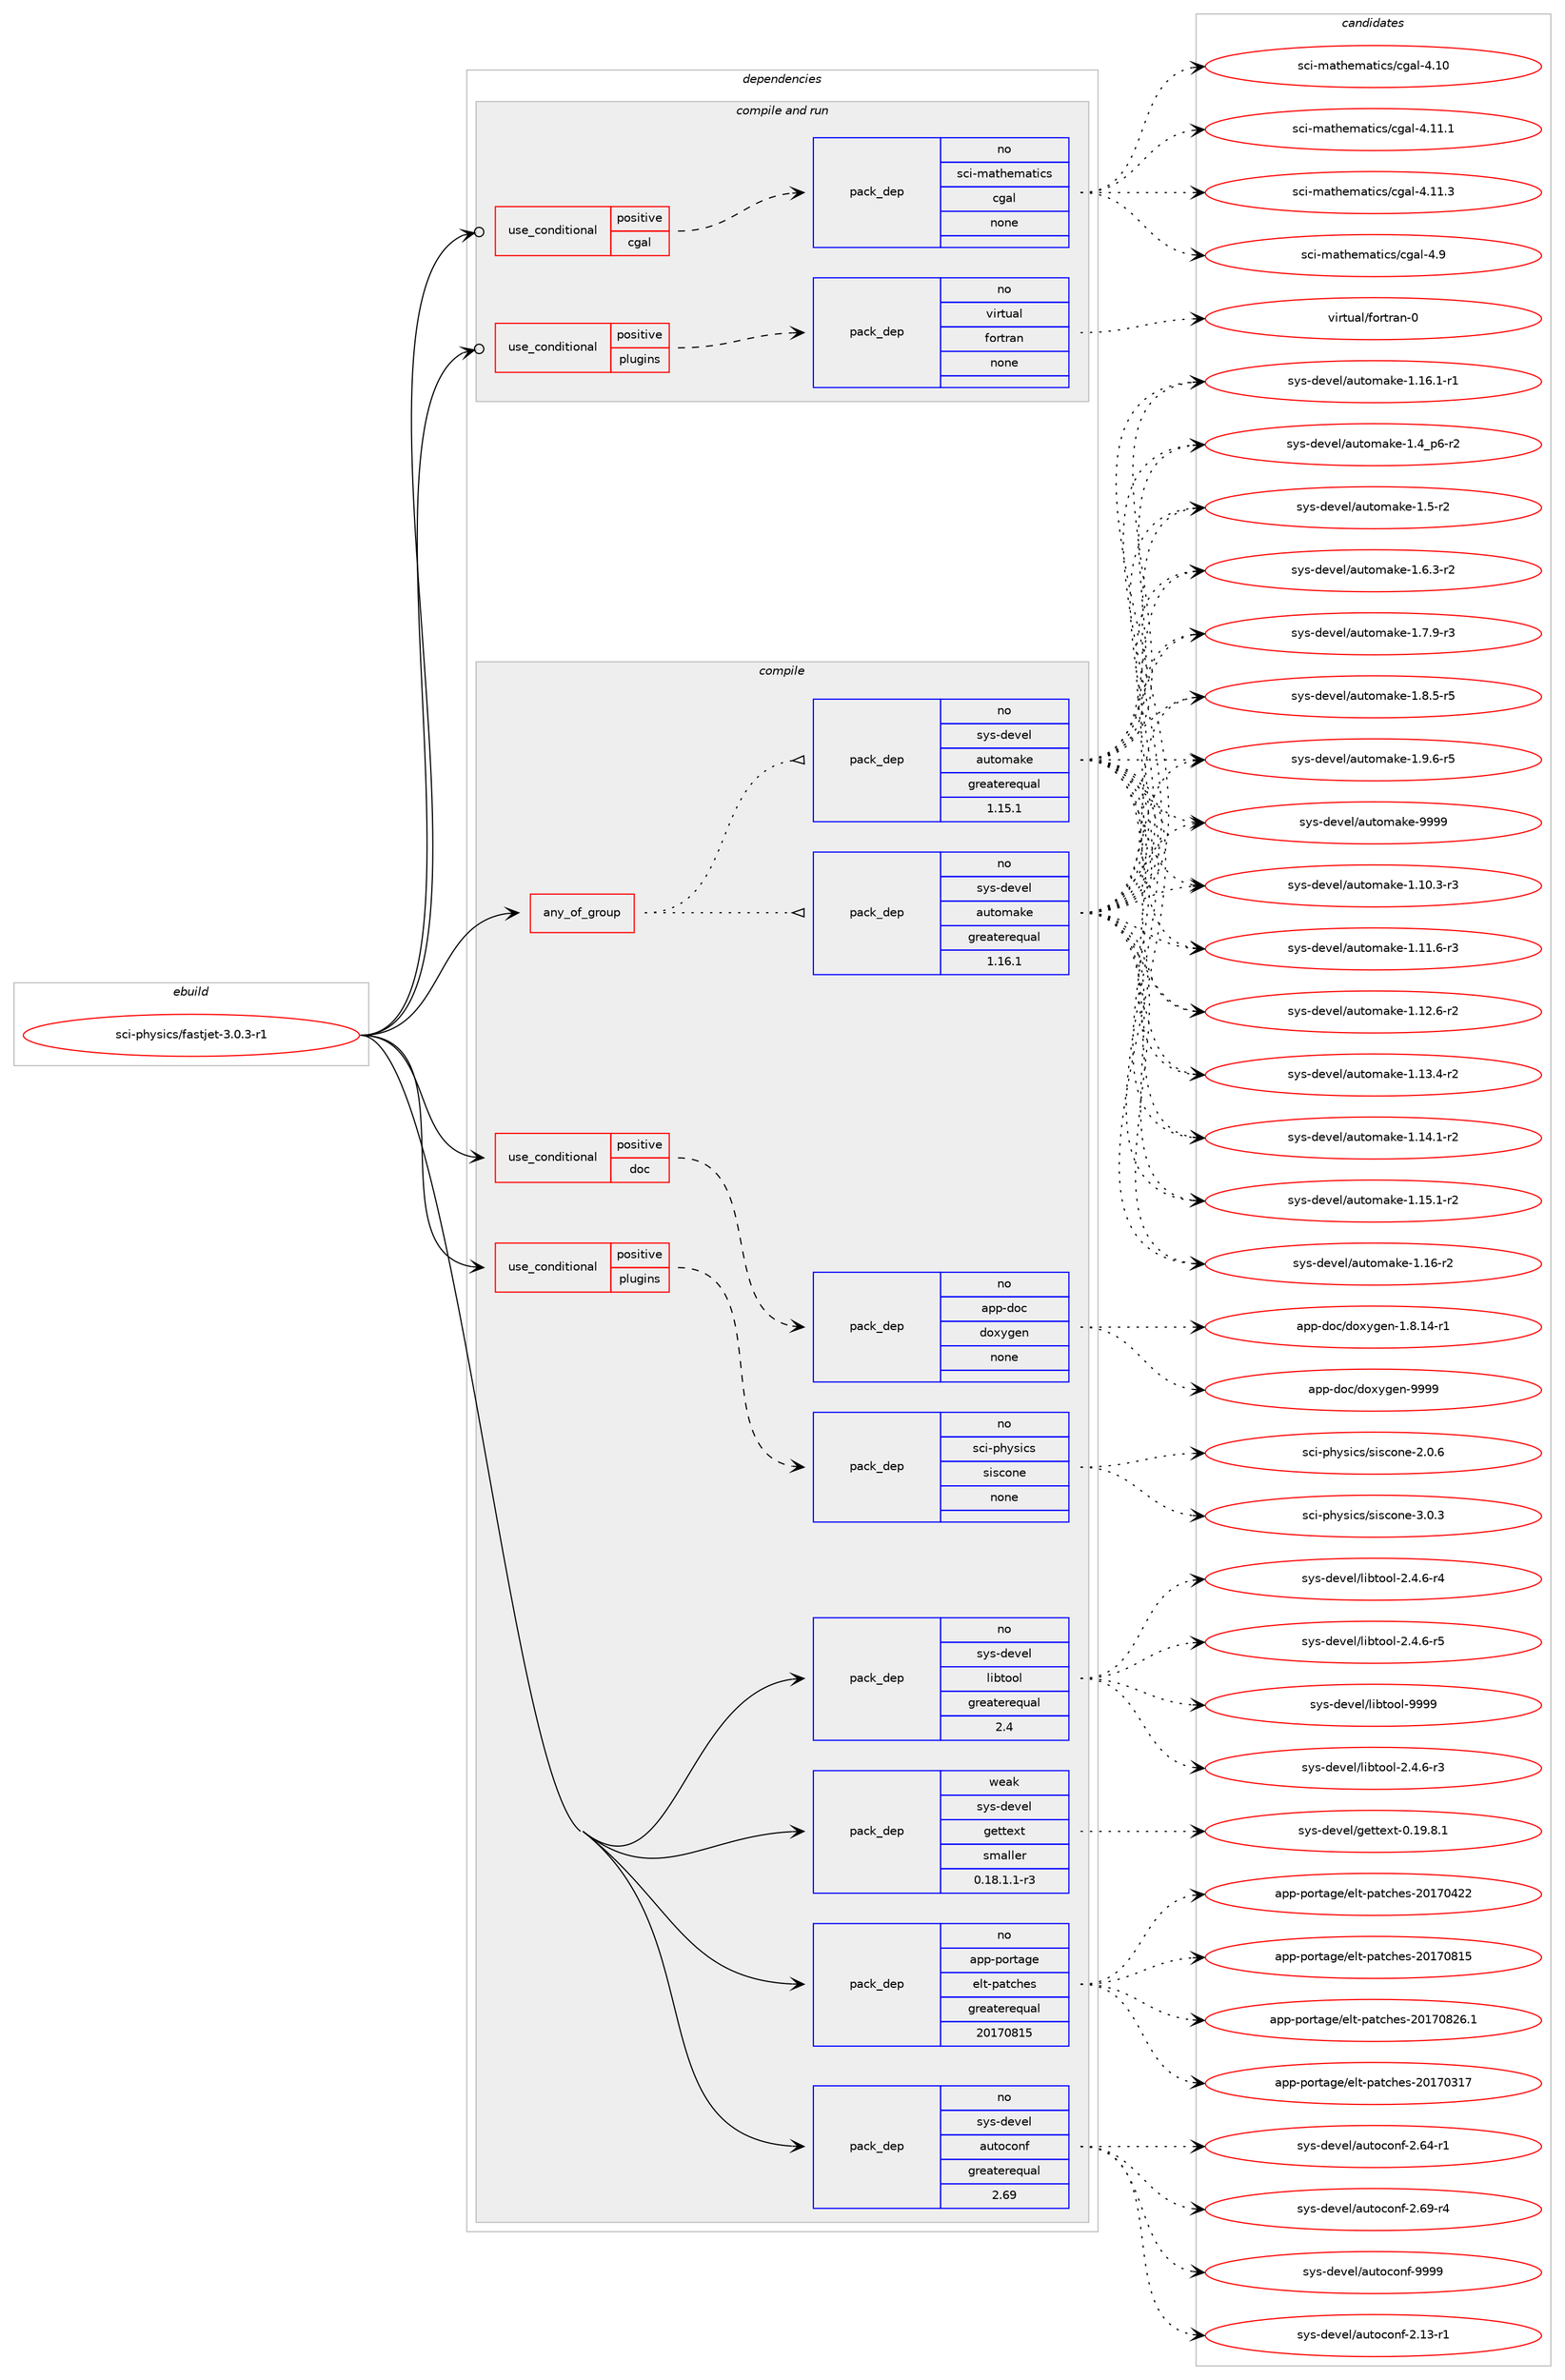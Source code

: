 digraph prolog {

# *************
# Graph options
# *************

newrank=true;
concentrate=true;
compound=true;
graph [rankdir=LR,fontname=Helvetica,fontsize=10,ranksep=1.5];#, ranksep=2.5, nodesep=0.2];
edge  [arrowhead=vee];
node  [fontname=Helvetica,fontsize=10];

# **********
# The ebuild
# **********

subgraph cluster_leftcol {
color=gray;
rank=same;
label=<<i>ebuild</i>>;
id [label="sci-physics/fastjet-3.0.3-r1", color=red, width=4, href="../sci-physics/fastjet-3.0.3-r1.svg"];
}

# ****************
# The dependencies
# ****************

subgraph cluster_midcol {
color=gray;
label=<<i>dependencies</i>>;
subgraph cluster_compile {
fillcolor="#eeeeee";
style=filled;
label=<<i>compile</i>>;
subgraph any27023 {
dependency1700104 [label=<<TABLE BORDER="0" CELLBORDER="1" CELLSPACING="0" CELLPADDING="4"><TR><TD CELLPADDING="10">any_of_group</TD></TR></TABLE>>, shape=none, color=red];subgraph pack1217305 {
dependency1700105 [label=<<TABLE BORDER="0" CELLBORDER="1" CELLSPACING="0" CELLPADDING="4" WIDTH="220"><TR><TD ROWSPAN="6" CELLPADDING="30">pack_dep</TD></TR><TR><TD WIDTH="110">no</TD></TR><TR><TD>sys-devel</TD></TR><TR><TD>automake</TD></TR><TR><TD>greaterequal</TD></TR><TR><TD>1.16.1</TD></TR></TABLE>>, shape=none, color=blue];
}
dependency1700104:e -> dependency1700105:w [weight=20,style="dotted",arrowhead="oinv"];
subgraph pack1217306 {
dependency1700106 [label=<<TABLE BORDER="0" CELLBORDER="1" CELLSPACING="0" CELLPADDING="4" WIDTH="220"><TR><TD ROWSPAN="6" CELLPADDING="30">pack_dep</TD></TR><TR><TD WIDTH="110">no</TD></TR><TR><TD>sys-devel</TD></TR><TR><TD>automake</TD></TR><TR><TD>greaterequal</TD></TR><TR><TD>1.15.1</TD></TR></TABLE>>, shape=none, color=blue];
}
dependency1700104:e -> dependency1700106:w [weight=20,style="dotted",arrowhead="oinv"];
}
id:e -> dependency1700104:w [weight=20,style="solid",arrowhead="vee"];
subgraph cond454924 {
dependency1700107 [label=<<TABLE BORDER="0" CELLBORDER="1" CELLSPACING="0" CELLPADDING="4"><TR><TD ROWSPAN="3" CELLPADDING="10">use_conditional</TD></TR><TR><TD>positive</TD></TR><TR><TD>doc</TD></TR></TABLE>>, shape=none, color=red];
subgraph pack1217307 {
dependency1700108 [label=<<TABLE BORDER="0" CELLBORDER="1" CELLSPACING="0" CELLPADDING="4" WIDTH="220"><TR><TD ROWSPAN="6" CELLPADDING="30">pack_dep</TD></TR><TR><TD WIDTH="110">no</TD></TR><TR><TD>app-doc</TD></TR><TR><TD>doxygen</TD></TR><TR><TD>none</TD></TR><TR><TD></TD></TR></TABLE>>, shape=none, color=blue];
}
dependency1700107:e -> dependency1700108:w [weight=20,style="dashed",arrowhead="vee"];
}
id:e -> dependency1700107:w [weight=20,style="solid",arrowhead="vee"];
subgraph cond454925 {
dependency1700109 [label=<<TABLE BORDER="0" CELLBORDER="1" CELLSPACING="0" CELLPADDING="4"><TR><TD ROWSPAN="3" CELLPADDING="10">use_conditional</TD></TR><TR><TD>positive</TD></TR><TR><TD>plugins</TD></TR></TABLE>>, shape=none, color=red];
subgraph pack1217308 {
dependency1700110 [label=<<TABLE BORDER="0" CELLBORDER="1" CELLSPACING="0" CELLPADDING="4" WIDTH="220"><TR><TD ROWSPAN="6" CELLPADDING="30">pack_dep</TD></TR><TR><TD WIDTH="110">no</TD></TR><TR><TD>sci-physics</TD></TR><TR><TD>siscone</TD></TR><TR><TD>none</TD></TR><TR><TD></TD></TR></TABLE>>, shape=none, color=blue];
}
dependency1700109:e -> dependency1700110:w [weight=20,style="dashed",arrowhead="vee"];
}
id:e -> dependency1700109:w [weight=20,style="solid",arrowhead="vee"];
subgraph pack1217309 {
dependency1700111 [label=<<TABLE BORDER="0" CELLBORDER="1" CELLSPACING="0" CELLPADDING="4" WIDTH="220"><TR><TD ROWSPAN="6" CELLPADDING="30">pack_dep</TD></TR><TR><TD WIDTH="110">no</TD></TR><TR><TD>app-portage</TD></TR><TR><TD>elt-patches</TD></TR><TR><TD>greaterequal</TD></TR><TR><TD>20170815</TD></TR></TABLE>>, shape=none, color=blue];
}
id:e -> dependency1700111:w [weight=20,style="solid",arrowhead="vee"];
subgraph pack1217310 {
dependency1700112 [label=<<TABLE BORDER="0" CELLBORDER="1" CELLSPACING="0" CELLPADDING="4" WIDTH="220"><TR><TD ROWSPAN="6" CELLPADDING="30">pack_dep</TD></TR><TR><TD WIDTH="110">no</TD></TR><TR><TD>sys-devel</TD></TR><TR><TD>autoconf</TD></TR><TR><TD>greaterequal</TD></TR><TR><TD>2.69</TD></TR></TABLE>>, shape=none, color=blue];
}
id:e -> dependency1700112:w [weight=20,style="solid",arrowhead="vee"];
subgraph pack1217311 {
dependency1700113 [label=<<TABLE BORDER="0" CELLBORDER="1" CELLSPACING="0" CELLPADDING="4" WIDTH="220"><TR><TD ROWSPAN="6" CELLPADDING="30">pack_dep</TD></TR><TR><TD WIDTH="110">no</TD></TR><TR><TD>sys-devel</TD></TR><TR><TD>libtool</TD></TR><TR><TD>greaterequal</TD></TR><TR><TD>2.4</TD></TR></TABLE>>, shape=none, color=blue];
}
id:e -> dependency1700113:w [weight=20,style="solid",arrowhead="vee"];
subgraph pack1217312 {
dependency1700114 [label=<<TABLE BORDER="0" CELLBORDER="1" CELLSPACING="0" CELLPADDING="4" WIDTH="220"><TR><TD ROWSPAN="6" CELLPADDING="30">pack_dep</TD></TR><TR><TD WIDTH="110">weak</TD></TR><TR><TD>sys-devel</TD></TR><TR><TD>gettext</TD></TR><TR><TD>smaller</TD></TR><TR><TD>0.18.1.1-r3</TD></TR></TABLE>>, shape=none, color=blue];
}
id:e -> dependency1700114:w [weight=20,style="solid",arrowhead="vee"];
}
subgraph cluster_compileandrun {
fillcolor="#eeeeee";
style=filled;
label=<<i>compile and run</i>>;
subgraph cond454926 {
dependency1700115 [label=<<TABLE BORDER="0" CELLBORDER="1" CELLSPACING="0" CELLPADDING="4"><TR><TD ROWSPAN="3" CELLPADDING="10">use_conditional</TD></TR><TR><TD>positive</TD></TR><TR><TD>cgal</TD></TR></TABLE>>, shape=none, color=red];
subgraph pack1217313 {
dependency1700116 [label=<<TABLE BORDER="0" CELLBORDER="1" CELLSPACING="0" CELLPADDING="4" WIDTH="220"><TR><TD ROWSPAN="6" CELLPADDING="30">pack_dep</TD></TR><TR><TD WIDTH="110">no</TD></TR><TR><TD>sci-mathematics</TD></TR><TR><TD>cgal</TD></TR><TR><TD>none</TD></TR><TR><TD></TD></TR></TABLE>>, shape=none, color=blue];
}
dependency1700115:e -> dependency1700116:w [weight=20,style="dashed",arrowhead="vee"];
}
id:e -> dependency1700115:w [weight=20,style="solid",arrowhead="odotvee"];
subgraph cond454927 {
dependency1700117 [label=<<TABLE BORDER="0" CELLBORDER="1" CELLSPACING="0" CELLPADDING="4"><TR><TD ROWSPAN="3" CELLPADDING="10">use_conditional</TD></TR><TR><TD>positive</TD></TR><TR><TD>plugins</TD></TR></TABLE>>, shape=none, color=red];
subgraph pack1217314 {
dependency1700118 [label=<<TABLE BORDER="0" CELLBORDER="1" CELLSPACING="0" CELLPADDING="4" WIDTH="220"><TR><TD ROWSPAN="6" CELLPADDING="30">pack_dep</TD></TR><TR><TD WIDTH="110">no</TD></TR><TR><TD>virtual</TD></TR><TR><TD>fortran</TD></TR><TR><TD>none</TD></TR><TR><TD></TD></TR></TABLE>>, shape=none, color=blue];
}
dependency1700117:e -> dependency1700118:w [weight=20,style="dashed",arrowhead="vee"];
}
id:e -> dependency1700117:w [weight=20,style="solid",arrowhead="odotvee"];
}
subgraph cluster_run {
fillcolor="#eeeeee";
style=filled;
label=<<i>run</i>>;
}
}

# **************
# The candidates
# **************

subgraph cluster_choices {
rank=same;
color=gray;
label=<<i>candidates</i>>;

subgraph choice1217305 {
color=black;
nodesep=1;
choice11512111545100101118101108479711711611110997107101454946494846514511451 [label="sys-devel/automake-1.10.3-r3", color=red, width=4,href="../sys-devel/automake-1.10.3-r3.svg"];
choice11512111545100101118101108479711711611110997107101454946494946544511451 [label="sys-devel/automake-1.11.6-r3", color=red, width=4,href="../sys-devel/automake-1.11.6-r3.svg"];
choice11512111545100101118101108479711711611110997107101454946495046544511450 [label="sys-devel/automake-1.12.6-r2", color=red, width=4,href="../sys-devel/automake-1.12.6-r2.svg"];
choice11512111545100101118101108479711711611110997107101454946495146524511450 [label="sys-devel/automake-1.13.4-r2", color=red, width=4,href="../sys-devel/automake-1.13.4-r2.svg"];
choice11512111545100101118101108479711711611110997107101454946495246494511450 [label="sys-devel/automake-1.14.1-r2", color=red, width=4,href="../sys-devel/automake-1.14.1-r2.svg"];
choice11512111545100101118101108479711711611110997107101454946495346494511450 [label="sys-devel/automake-1.15.1-r2", color=red, width=4,href="../sys-devel/automake-1.15.1-r2.svg"];
choice1151211154510010111810110847971171161111099710710145494649544511450 [label="sys-devel/automake-1.16-r2", color=red, width=4,href="../sys-devel/automake-1.16-r2.svg"];
choice11512111545100101118101108479711711611110997107101454946495446494511449 [label="sys-devel/automake-1.16.1-r1", color=red, width=4,href="../sys-devel/automake-1.16.1-r1.svg"];
choice115121115451001011181011084797117116111109971071014549465295112544511450 [label="sys-devel/automake-1.4_p6-r2", color=red, width=4,href="../sys-devel/automake-1.4_p6-r2.svg"];
choice11512111545100101118101108479711711611110997107101454946534511450 [label="sys-devel/automake-1.5-r2", color=red, width=4,href="../sys-devel/automake-1.5-r2.svg"];
choice115121115451001011181011084797117116111109971071014549465446514511450 [label="sys-devel/automake-1.6.3-r2", color=red, width=4,href="../sys-devel/automake-1.6.3-r2.svg"];
choice115121115451001011181011084797117116111109971071014549465546574511451 [label="sys-devel/automake-1.7.9-r3", color=red, width=4,href="../sys-devel/automake-1.7.9-r3.svg"];
choice115121115451001011181011084797117116111109971071014549465646534511453 [label="sys-devel/automake-1.8.5-r5", color=red, width=4,href="../sys-devel/automake-1.8.5-r5.svg"];
choice115121115451001011181011084797117116111109971071014549465746544511453 [label="sys-devel/automake-1.9.6-r5", color=red, width=4,href="../sys-devel/automake-1.9.6-r5.svg"];
choice115121115451001011181011084797117116111109971071014557575757 [label="sys-devel/automake-9999", color=red, width=4,href="../sys-devel/automake-9999.svg"];
dependency1700105:e -> choice11512111545100101118101108479711711611110997107101454946494846514511451:w [style=dotted,weight="100"];
dependency1700105:e -> choice11512111545100101118101108479711711611110997107101454946494946544511451:w [style=dotted,weight="100"];
dependency1700105:e -> choice11512111545100101118101108479711711611110997107101454946495046544511450:w [style=dotted,weight="100"];
dependency1700105:e -> choice11512111545100101118101108479711711611110997107101454946495146524511450:w [style=dotted,weight="100"];
dependency1700105:e -> choice11512111545100101118101108479711711611110997107101454946495246494511450:w [style=dotted,weight="100"];
dependency1700105:e -> choice11512111545100101118101108479711711611110997107101454946495346494511450:w [style=dotted,weight="100"];
dependency1700105:e -> choice1151211154510010111810110847971171161111099710710145494649544511450:w [style=dotted,weight="100"];
dependency1700105:e -> choice11512111545100101118101108479711711611110997107101454946495446494511449:w [style=dotted,weight="100"];
dependency1700105:e -> choice115121115451001011181011084797117116111109971071014549465295112544511450:w [style=dotted,weight="100"];
dependency1700105:e -> choice11512111545100101118101108479711711611110997107101454946534511450:w [style=dotted,weight="100"];
dependency1700105:e -> choice115121115451001011181011084797117116111109971071014549465446514511450:w [style=dotted,weight="100"];
dependency1700105:e -> choice115121115451001011181011084797117116111109971071014549465546574511451:w [style=dotted,weight="100"];
dependency1700105:e -> choice115121115451001011181011084797117116111109971071014549465646534511453:w [style=dotted,weight="100"];
dependency1700105:e -> choice115121115451001011181011084797117116111109971071014549465746544511453:w [style=dotted,weight="100"];
dependency1700105:e -> choice115121115451001011181011084797117116111109971071014557575757:w [style=dotted,weight="100"];
}
subgraph choice1217306 {
color=black;
nodesep=1;
choice11512111545100101118101108479711711611110997107101454946494846514511451 [label="sys-devel/automake-1.10.3-r3", color=red, width=4,href="../sys-devel/automake-1.10.3-r3.svg"];
choice11512111545100101118101108479711711611110997107101454946494946544511451 [label="sys-devel/automake-1.11.6-r3", color=red, width=4,href="../sys-devel/automake-1.11.6-r3.svg"];
choice11512111545100101118101108479711711611110997107101454946495046544511450 [label="sys-devel/automake-1.12.6-r2", color=red, width=4,href="../sys-devel/automake-1.12.6-r2.svg"];
choice11512111545100101118101108479711711611110997107101454946495146524511450 [label="sys-devel/automake-1.13.4-r2", color=red, width=4,href="../sys-devel/automake-1.13.4-r2.svg"];
choice11512111545100101118101108479711711611110997107101454946495246494511450 [label="sys-devel/automake-1.14.1-r2", color=red, width=4,href="../sys-devel/automake-1.14.1-r2.svg"];
choice11512111545100101118101108479711711611110997107101454946495346494511450 [label="sys-devel/automake-1.15.1-r2", color=red, width=4,href="../sys-devel/automake-1.15.1-r2.svg"];
choice1151211154510010111810110847971171161111099710710145494649544511450 [label="sys-devel/automake-1.16-r2", color=red, width=4,href="../sys-devel/automake-1.16-r2.svg"];
choice11512111545100101118101108479711711611110997107101454946495446494511449 [label="sys-devel/automake-1.16.1-r1", color=red, width=4,href="../sys-devel/automake-1.16.1-r1.svg"];
choice115121115451001011181011084797117116111109971071014549465295112544511450 [label="sys-devel/automake-1.4_p6-r2", color=red, width=4,href="../sys-devel/automake-1.4_p6-r2.svg"];
choice11512111545100101118101108479711711611110997107101454946534511450 [label="sys-devel/automake-1.5-r2", color=red, width=4,href="../sys-devel/automake-1.5-r2.svg"];
choice115121115451001011181011084797117116111109971071014549465446514511450 [label="sys-devel/automake-1.6.3-r2", color=red, width=4,href="../sys-devel/automake-1.6.3-r2.svg"];
choice115121115451001011181011084797117116111109971071014549465546574511451 [label="sys-devel/automake-1.7.9-r3", color=red, width=4,href="../sys-devel/automake-1.7.9-r3.svg"];
choice115121115451001011181011084797117116111109971071014549465646534511453 [label="sys-devel/automake-1.8.5-r5", color=red, width=4,href="../sys-devel/automake-1.8.5-r5.svg"];
choice115121115451001011181011084797117116111109971071014549465746544511453 [label="sys-devel/automake-1.9.6-r5", color=red, width=4,href="../sys-devel/automake-1.9.6-r5.svg"];
choice115121115451001011181011084797117116111109971071014557575757 [label="sys-devel/automake-9999", color=red, width=4,href="../sys-devel/automake-9999.svg"];
dependency1700106:e -> choice11512111545100101118101108479711711611110997107101454946494846514511451:w [style=dotted,weight="100"];
dependency1700106:e -> choice11512111545100101118101108479711711611110997107101454946494946544511451:w [style=dotted,weight="100"];
dependency1700106:e -> choice11512111545100101118101108479711711611110997107101454946495046544511450:w [style=dotted,weight="100"];
dependency1700106:e -> choice11512111545100101118101108479711711611110997107101454946495146524511450:w [style=dotted,weight="100"];
dependency1700106:e -> choice11512111545100101118101108479711711611110997107101454946495246494511450:w [style=dotted,weight="100"];
dependency1700106:e -> choice11512111545100101118101108479711711611110997107101454946495346494511450:w [style=dotted,weight="100"];
dependency1700106:e -> choice1151211154510010111810110847971171161111099710710145494649544511450:w [style=dotted,weight="100"];
dependency1700106:e -> choice11512111545100101118101108479711711611110997107101454946495446494511449:w [style=dotted,weight="100"];
dependency1700106:e -> choice115121115451001011181011084797117116111109971071014549465295112544511450:w [style=dotted,weight="100"];
dependency1700106:e -> choice11512111545100101118101108479711711611110997107101454946534511450:w [style=dotted,weight="100"];
dependency1700106:e -> choice115121115451001011181011084797117116111109971071014549465446514511450:w [style=dotted,weight="100"];
dependency1700106:e -> choice115121115451001011181011084797117116111109971071014549465546574511451:w [style=dotted,weight="100"];
dependency1700106:e -> choice115121115451001011181011084797117116111109971071014549465646534511453:w [style=dotted,weight="100"];
dependency1700106:e -> choice115121115451001011181011084797117116111109971071014549465746544511453:w [style=dotted,weight="100"];
dependency1700106:e -> choice115121115451001011181011084797117116111109971071014557575757:w [style=dotted,weight="100"];
}
subgraph choice1217307 {
color=black;
nodesep=1;
choice97112112451001119947100111120121103101110454946564649524511449 [label="app-doc/doxygen-1.8.14-r1", color=red, width=4,href="../app-doc/doxygen-1.8.14-r1.svg"];
choice971121124510011199471001111201211031011104557575757 [label="app-doc/doxygen-9999", color=red, width=4,href="../app-doc/doxygen-9999.svg"];
dependency1700108:e -> choice97112112451001119947100111120121103101110454946564649524511449:w [style=dotted,weight="100"];
dependency1700108:e -> choice971121124510011199471001111201211031011104557575757:w [style=dotted,weight="100"];
}
subgraph choice1217308 {
color=black;
nodesep=1;
choice1159910545112104121115105991154711510511599111110101455046484654 [label="sci-physics/siscone-2.0.6", color=red, width=4,href="../sci-physics/siscone-2.0.6.svg"];
choice1159910545112104121115105991154711510511599111110101455146484651 [label="sci-physics/siscone-3.0.3", color=red, width=4,href="../sci-physics/siscone-3.0.3.svg"];
dependency1700110:e -> choice1159910545112104121115105991154711510511599111110101455046484654:w [style=dotted,weight="100"];
dependency1700110:e -> choice1159910545112104121115105991154711510511599111110101455146484651:w [style=dotted,weight="100"];
}
subgraph choice1217309 {
color=black;
nodesep=1;
choice97112112451121111141169710310147101108116451129711699104101115455048495548514955 [label="app-portage/elt-patches-20170317", color=red, width=4,href="../app-portage/elt-patches-20170317.svg"];
choice97112112451121111141169710310147101108116451129711699104101115455048495548525050 [label="app-portage/elt-patches-20170422", color=red, width=4,href="../app-portage/elt-patches-20170422.svg"];
choice97112112451121111141169710310147101108116451129711699104101115455048495548564953 [label="app-portage/elt-patches-20170815", color=red, width=4,href="../app-portage/elt-patches-20170815.svg"];
choice971121124511211111411697103101471011081164511297116991041011154550484955485650544649 [label="app-portage/elt-patches-20170826.1", color=red, width=4,href="../app-portage/elt-patches-20170826.1.svg"];
dependency1700111:e -> choice97112112451121111141169710310147101108116451129711699104101115455048495548514955:w [style=dotted,weight="100"];
dependency1700111:e -> choice97112112451121111141169710310147101108116451129711699104101115455048495548525050:w [style=dotted,weight="100"];
dependency1700111:e -> choice97112112451121111141169710310147101108116451129711699104101115455048495548564953:w [style=dotted,weight="100"];
dependency1700111:e -> choice971121124511211111411697103101471011081164511297116991041011154550484955485650544649:w [style=dotted,weight="100"];
}
subgraph choice1217310 {
color=black;
nodesep=1;
choice1151211154510010111810110847971171161119911111010245504649514511449 [label="sys-devel/autoconf-2.13-r1", color=red, width=4,href="../sys-devel/autoconf-2.13-r1.svg"];
choice1151211154510010111810110847971171161119911111010245504654524511449 [label="sys-devel/autoconf-2.64-r1", color=red, width=4,href="../sys-devel/autoconf-2.64-r1.svg"];
choice1151211154510010111810110847971171161119911111010245504654574511452 [label="sys-devel/autoconf-2.69-r4", color=red, width=4,href="../sys-devel/autoconf-2.69-r4.svg"];
choice115121115451001011181011084797117116111991111101024557575757 [label="sys-devel/autoconf-9999", color=red, width=4,href="../sys-devel/autoconf-9999.svg"];
dependency1700112:e -> choice1151211154510010111810110847971171161119911111010245504649514511449:w [style=dotted,weight="100"];
dependency1700112:e -> choice1151211154510010111810110847971171161119911111010245504654524511449:w [style=dotted,weight="100"];
dependency1700112:e -> choice1151211154510010111810110847971171161119911111010245504654574511452:w [style=dotted,weight="100"];
dependency1700112:e -> choice115121115451001011181011084797117116111991111101024557575757:w [style=dotted,weight="100"];
}
subgraph choice1217311 {
color=black;
nodesep=1;
choice1151211154510010111810110847108105981161111111084550465246544511451 [label="sys-devel/libtool-2.4.6-r3", color=red, width=4,href="../sys-devel/libtool-2.4.6-r3.svg"];
choice1151211154510010111810110847108105981161111111084550465246544511452 [label="sys-devel/libtool-2.4.6-r4", color=red, width=4,href="../sys-devel/libtool-2.4.6-r4.svg"];
choice1151211154510010111810110847108105981161111111084550465246544511453 [label="sys-devel/libtool-2.4.6-r5", color=red, width=4,href="../sys-devel/libtool-2.4.6-r5.svg"];
choice1151211154510010111810110847108105981161111111084557575757 [label="sys-devel/libtool-9999", color=red, width=4,href="../sys-devel/libtool-9999.svg"];
dependency1700113:e -> choice1151211154510010111810110847108105981161111111084550465246544511451:w [style=dotted,weight="100"];
dependency1700113:e -> choice1151211154510010111810110847108105981161111111084550465246544511452:w [style=dotted,weight="100"];
dependency1700113:e -> choice1151211154510010111810110847108105981161111111084550465246544511453:w [style=dotted,weight="100"];
dependency1700113:e -> choice1151211154510010111810110847108105981161111111084557575757:w [style=dotted,weight="100"];
}
subgraph choice1217312 {
color=black;
nodesep=1;
choice1151211154510010111810110847103101116116101120116454846495746564649 [label="sys-devel/gettext-0.19.8.1", color=red, width=4,href="../sys-devel/gettext-0.19.8.1.svg"];
dependency1700114:e -> choice1151211154510010111810110847103101116116101120116454846495746564649:w [style=dotted,weight="100"];
}
subgraph choice1217313 {
color=black;
nodesep=1;
choice11599105451099711610410110997116105991154799103971084552464948 [label="sci-mathematics/cgal-4.10", color=red, width=4,href="../sci-mathematics/cgal-4.10.svg"];
choice115991054510997116104101109971161059911547991039710845524649494649 [label="sci-mathematics/cgal-4.11.1", color=red, width=4,href="../sci-mathematics/cgal-4.11.1.svg"];
choice115991054510997116104101109971161059911547991039710845524649494651 [label="sci-mathematics/cgal-4.11.3", color=red, width=4,href="../sci-mathematics/cgal-4.11.3.svg"];
choice115991054510997116104101109971161059911547991039710845524657 [label="sci-mathematics/cgal-4.9", color=red, width=4,href="../sci-mathematics/cgal-4.9.svg"];
dependency1700116:e -> choice11599105451099711610410110997116105991154799103971084552464948:w [style=dotted,weight="100"];
dependency1700116:e -> choice115991054510997116104101109971161059911547991039710845524649494649:w [style=dotted,weight="100"];
dependency1700116:e -> choice115991054510997116104101109971161059911547991039710845524649494651:w [style=dotted,weight="100"];
dependency1700116:e -> choice115991054510997116104101109971161059911547991039710845524657:w [style=dotted,weight="100"];
}
subgraph choice1217314 {
color=black;
nodesep=1;
choice1181051141161179710847102111114116114971104548 [label="virtual/fortran-0", color=red, width=4,href="../virtual/fortran-0.svg"];
dependency1700118:e -> choice1181051141161179710847102111114116114971104548:w [style=dotted,weight="100"];
}
}

}
